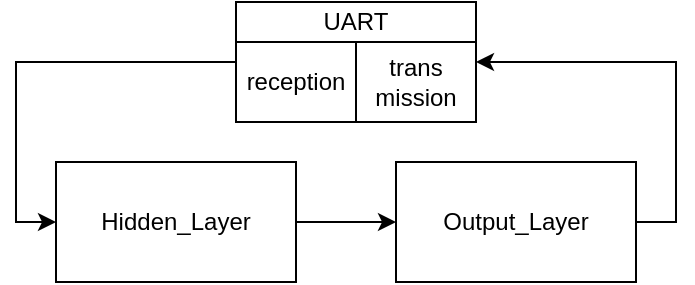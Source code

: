 <mxfile version="26.0.16">
  <diagram name="Page-1" id="kxXnDCxeON_1RzQPkl5J">
    <mxGraphModel dx="569" dy="363" grid="1" gridSize="10" guides="1" tooltips="1" connect="1" arrows="1" fold="1" page="1" pageScale="1" pageWidth="850" pageHeight="1100" math="0" shadow="0">
      <root>
        <mxCell id="0" />
        <mxCell id="1" parent="0" />
        <mxCell id="srBQrEgiwfPGSmwqLRBb-14" value="" style="rounded=0;whiteSpace=wrap;html=1;" vertex="1" parent="1">
          <mxGeometry x="280" y="140" width="120" height="60" as="geometry" />
        </mxCell>
        <mxCell id="srBQrEgiwfPGSmwqLRBb-5" style="edgeStyle=orthogonalEdgeStyle;rounded=0;orthogonalLoop=1;jettySize=auto;html=1;exitX=1;exitY=0.5;exitDx=0;exitDy=0;entryX=0;entryY=0.5;entryDx=0;entryDy=0;" edge="1" parent="1" source="srBQrEgiwfPGSmwqLRBb-2" target="srBQrEgiwfPGSmwqLRBb-3">
          <mxGeometry relative="1" as="geometry" />
        </mxCell>
        <mxCell id="srBQrEgiwfPGSmwqLRBb-2" value="Hidden_Layer" style="rounded=0;whiteSpace=wrap;html=1;" vertex="1" parent="1">
          <mxGeometry x="190" y="220" width="120" height="60" as="geometry" />
        </mxCell>
        <mxCell id="srBQrEgiwfPGSmwqLRBb-16" style="edgeStyle=orthogonalEdgeStyle;rounded=0;orthogonalLoop=1;jettySize=auto;html=1;exitX=1;exitY=0.5;exitDx=0;exitDy=0;entryX=1;entryY=0.5;entryDx=0;entryDy=0;" edge="1" parent="1" source="srBQrEgiwfPGSmwqLRBb-3" target="srBQrEgiwfPGSmwqLRBb-14">
          <mxGeometry relative="1" as="geometry" />
        </mxCell>
        <mxCell id="srBQrEgiwfPGSmwqLRBb-3" value="Output_Layer" style="rounded=0;whiteSpace=wrap;html=1;" vertex="1" parent="1">
          <mxGeometry x="360" y="220" width="120" height="60" as="geometry" />
        </mxCell>
        <mxCell id="srBQrEgiwfPGSmwqLRBb-10" value="reception" style="rounded=0;whiteSpace=wrap;html=1;" vertex="1" parent="1">
          <mxGeometry x="280" y="160" width="60" height="40" as="geometry" />
        </mxCell>
        <mxCell id="srBQrEgiwfPGSmwqLRBb-11" value="&lt;div&gt;trans&lt;/div&gt;&lt;div&gt;mission&lt;/div&gt;" style="rounded=0;whiteSpace=wrap;html=1;" vertex="1" parent="1">
          <mxGeometry x="340" y="160" width="60" height="40" as="geometry" />
        </mxCell>
        <mxCell id="srBQrEgiwfPGSmwqLRBb-12" value="UART" style="rounded=0;whiteSpace=wrap;html=1;" vertex="1" parent="1">
          <mxGeometry x="280" y="140" width="120" height="20" as="geometry" />
        </mxCell>
        <mxCell id="srBQrEgiwfPGSmwqLRBb-15" style="edgeStyle=orthogonalEdgeStyle;rounded=0;orthogonalLoop=1;jettySize=auto;html=1;exitX=0;exitY=0.5;exitDx=0;exitDy=0;entryX=0;entryY=0.5;entryDx=0;entryDy=0;" edge="1" parent="1" source="srBQrEgiwfPGSmwqLRBb-14" target="srBQrEgiwfPGSmwqLRBb-2">
          <mxGeometry relative="1" as="geometry" />
        </mxCell>
      </root>
    </mxGraphModel>
  </diagram>
</mxfile>
